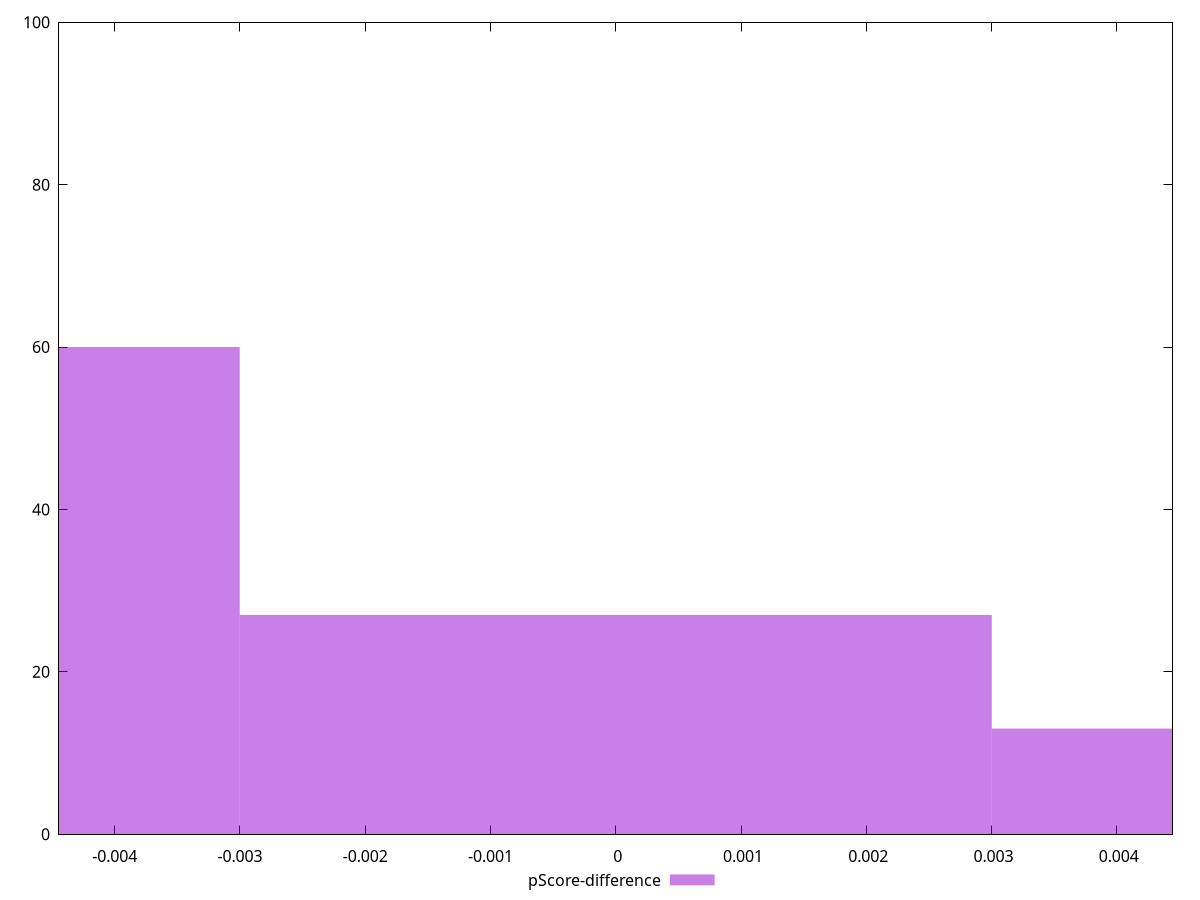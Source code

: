reset

$pScoreDifference <<EOF
-0.006003453985595936 60
0 27
0.006003453985595936 13
EOF

set key outside below
set boxwidth 0.006003453985595936
set xrange [-0.004444444444444473:0.004444444444444473]
set yrange [0:100]
set trange [0:100]
set style fill transparent solid 0.5 noborder
set terminal svg size 640, 490 enhanced background rgb 'white'
set output "report_00017_2021-02-10T15-08-03.406Z/uses-webp-images/samples/pages/pScore-difference/histogram.svg"

plot $pScoreDifference title "pScore-difference" with boxes

reset
